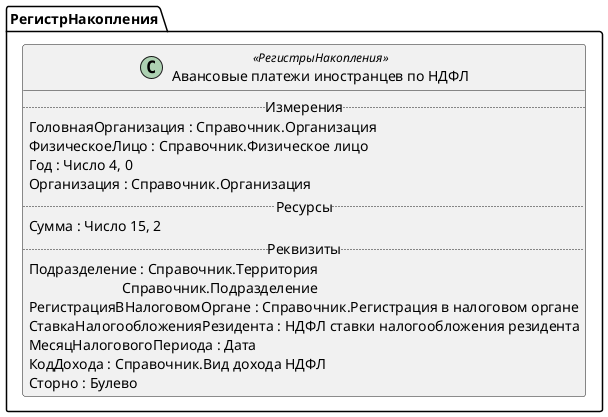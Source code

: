 ﻿@startuml АвансовыеПлатежиИностранцевПоНДФЛ
'!include templates.wsd
'..\include templates.wsd
class РегистрНакопления.АвансовыеПлатежиИностранцевПоНДФЛ as "Авансовые платежи иностранцев по НДФЛ" <<РегистрыНакопления>>
{
..Измерения..
ГоловнаяОрганизация : Справочник.Организация
ФизическоеЛицо : Справочник.Физическое лицо
Год : Число 4, 0
Организация : Справочник.Организация
..Ресурсы..
Сумма : Число 15, 2
..Реквизиты..
Подразделение : Справочник.Территория\rСправочник.Подразделение
РегистрацияВНалоговомОргане : Справочник.Регистрация в налоговом органе
СтавкаНалогообложенияРезидента : НДФЛ ставки налогообложения резидента
МесяцНалоговогоПериода : Дата
КодДохода : Справочник.Вид дохода НДФЛ
Сторно : Булево
}
@enduml
